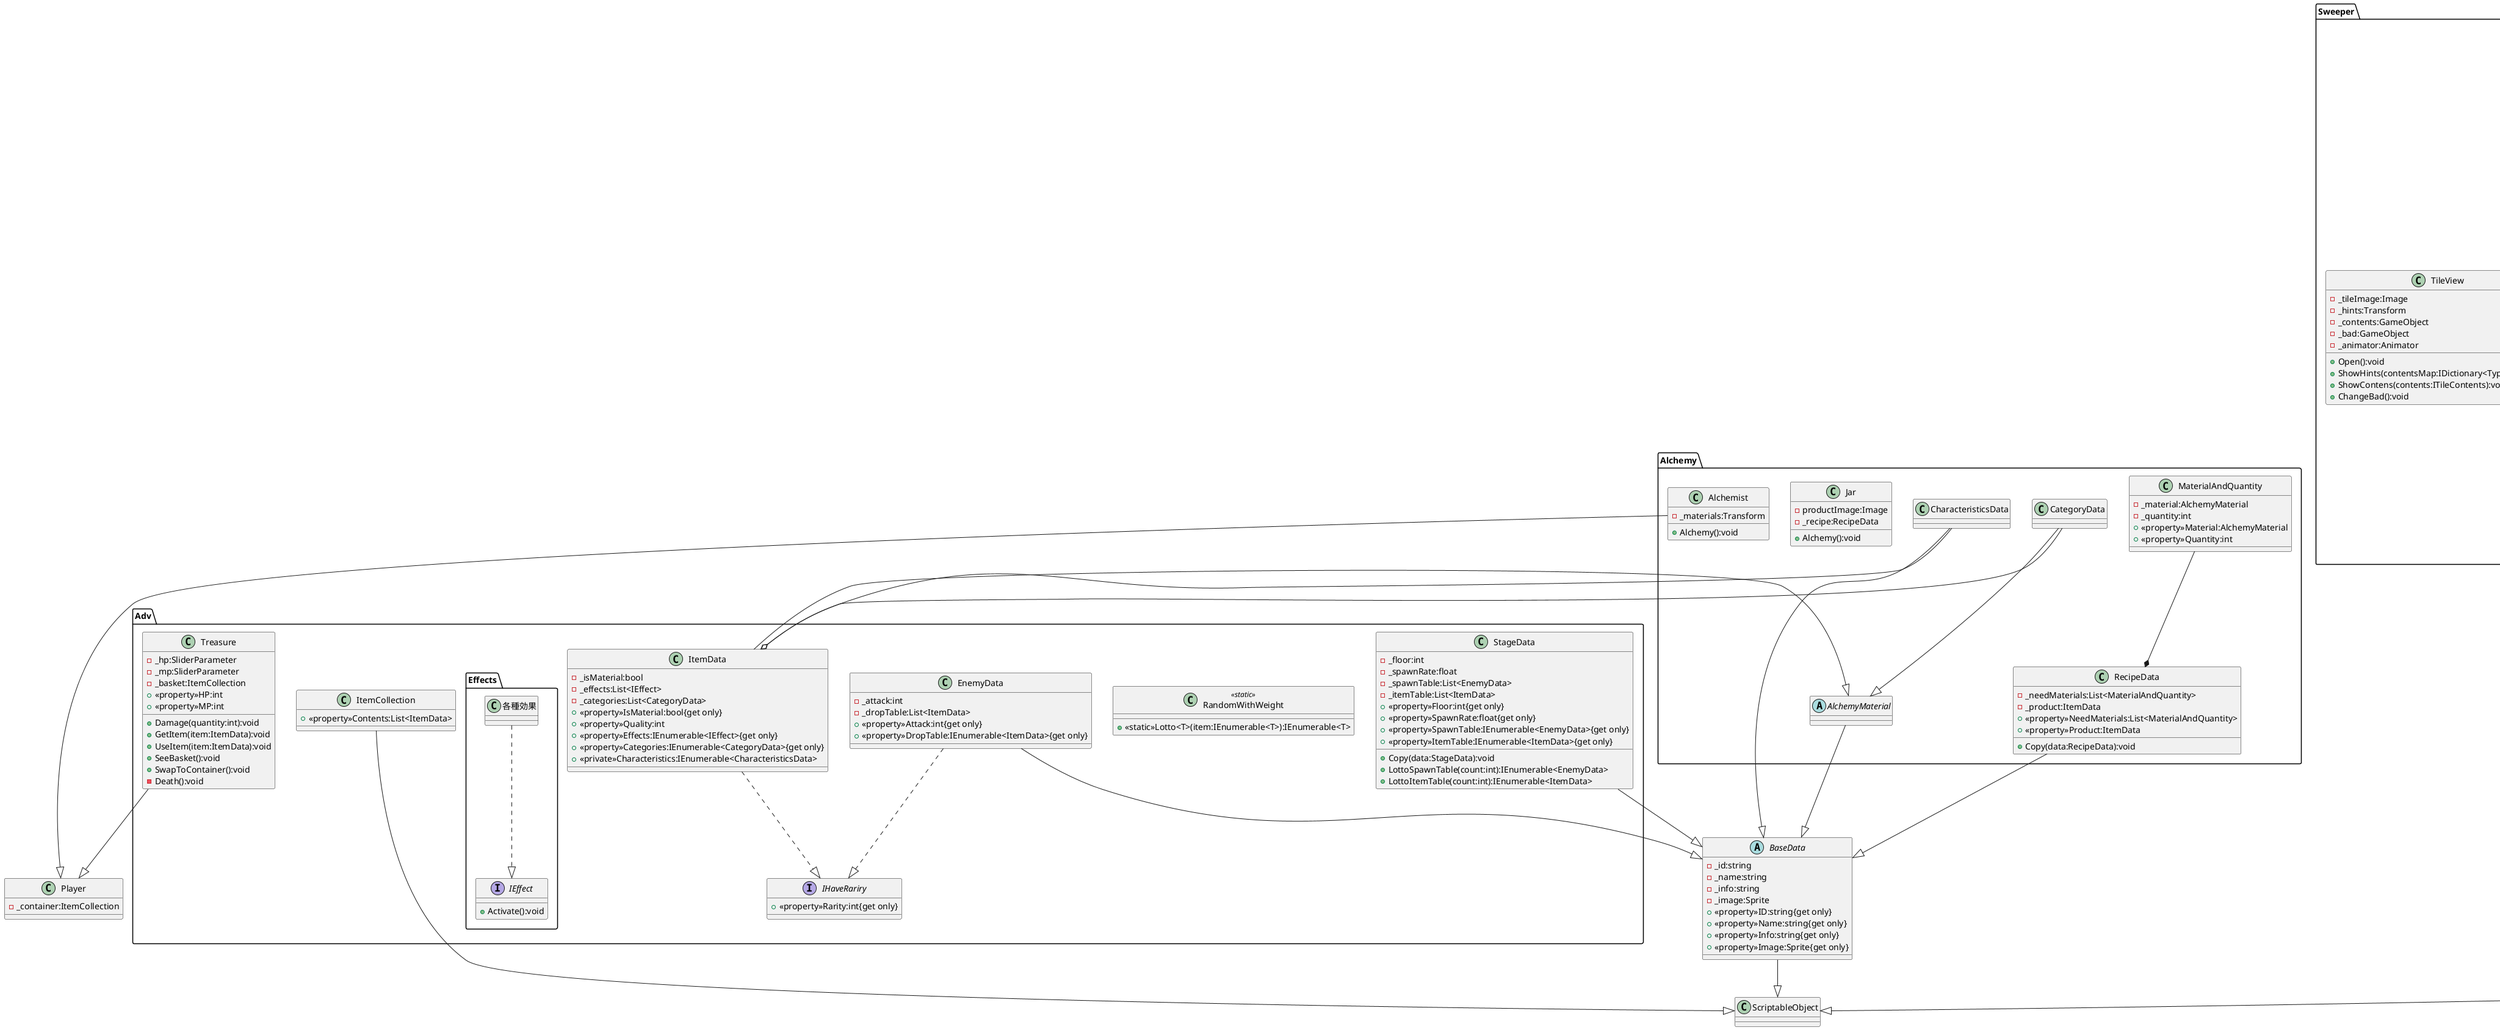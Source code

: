 @startuml

package Adv
{
    package Effects
    {
        interface IEffect
        {
            +Activate():void
        }
        class 各種効果
    }
    interface IHaveRariry
    {
        +<<property>>Rarity:int{get only}
    }
    class RandomWithWeight <<static>>
    {
        +<<static>>Lotto<T>(item:IEnumerable<T>):IEnumerable<T>
    }
    class ItemData
    {
        -_isMaterial:bool
        -_effects:List<IEffect>
        -_categories:List<CategoryData>
        +<<property>>IsMaterial:bool{get only}
        +<<property>>Quality:int
        +<<property>>Effects:IEnumerable<IEffect>{get only}
        +<<property>>Categories:IEnumerable<CategoryData>{get only}
        +<<private>>Characteristics:IEnumerable<CharacteristicsData>
    }
    class EnemyData
    {
        -_attack:int
        -_dropTable:List<ItemData>
        +<<property>>Attack:int{get only}
        +<<property>>DropTable:IEnumerable<ItemData>{get only}
    }
    class StageData
    {
        -_floor:int
        -_spawnRate:float
        -_spawnTable:List<EnemyData>
        -_itemTable:List<ItemData>
        +<<property>>Floor:int{get only}
        +<<property>>SpawnRate:float{get only}
        +<<property>>SpawnTable:IEnumerable<EnemyData>{get only}
        +<<property>>ItemTable:IEnumerable<ItemData>{get only}
        +Copy(data:StageData):void
        +LottoSpawnTable(count:int):IEnumerable<EnemyData>
        +LottoItemTable(count:int):IEnumerable<ItemData>
    }
    class Treasure
    {
        -_hp:SliderParameter
        -_mp:SliderParameter
        -_basket:ItemCollection
        +<<property>>HP:int
        +<<property>>MP:int
        +Damage(quantity:int):void
        +GetItem(item:ItemData):void
        +UseItem(item:ItemData):void
        +SeeBasket():void
        +SwapToContainer():void
        -Death():void
    }
    class ItemCollection
    {
        +<<property>>Contents:List<ItemData>
    }
}

package Alchemy
{
    class CategoryData
    class CharacteristicsData
    class RecipeData
    {
        -_needMaterials:List<MaterialAndQuantity>
        -_product:ItemData
        +<<property>>NeedMaterials:List<MaterialAndQuantity>
        +<<property>>Product:ItemData
        +Copy(data:RecipeData):void
    }
    class MaterialAndQuantity
    {
        -_material:AlchemyMaterial
        -_quantity:int
        +<<property>>Material:AlchemyMaterial
        +<<property>>Quantity:int
    }
    class Jar
    {
        -productImage:Image
        -_recipe:RecipeData
        +Alchemy():void
    }
    class Alchemist
    {
        -_materials:Transform
        +Alchemy():void
    }
    abstract AlchemyMaterial
}

package Sweeper
{
    package TileContents
    {
        interface ITileContents
        {
            +<<property>>Image:Sprite
            +Open():void
        }
        class None
        {
            +None()
        }
        class Enemy
        {
            -_enemyData:EnemyData
            +Enemy()
            +Enemy(data:EnemyData)
        }
        class Stair
        {
            +Stair()
        }
        class Pick
        {
            -datas:List<ItemData>
            -OpenProcess():IEnumerator
            +Pick()
            +Pick(datas:List<ItemData>)
        }
        class Exit
        {
            +Exit()
        }
    }
    class Tile
    {
        -_aroundTiles:List<Tile>
        -_contentsMap::Dictionary<Type,int>
        +<<property>>Contents:ITileContents
        +<<property>>ContentsMap:IDictionary<Type,int>{ get only }
        +<<property>>AroundTiles:IEnumerable<TIle>{ get only }
        +<<property>>Pos:Vector2
        +<<property>>CanOpen:bool
        +AddAroundTile(tile:Tile)
        +CountUpAround(target:ITileContents):void
        +Open():void
    }
    class TileView
    {
        -_tileImage:Image
        -_hints:Transform
        -_contents:GameObject
        -_bad:GameObject
        -_animator:Animator
        +Open():void
        +ShowHints(contentsMap:IDictionary<Type,int>):void
        +ShowContens(contents:ITileContents):void
        +ChangeBad():void
    }
    class TileController
    {
        -_tile:Tile
        -_tileView:TileView
    }
    class TileFactory
    class Stage
    {
        -_gridLayoutGroup:GridlayoutGroup
        -viewSize:int
        -_stageData:StageData
        -_info
        +<<property>>Map:GameObject[][]{ private set }
        +<<property>>Width:int{ private set }
        +<<property>>Height:int{ private set }
        +<<property>>NowFloor:int{ private set }
        -Reset(width:int,height:int):void
        -Clear():void
        +Create(width:int, height:int, stageOption:StageOption):void
        +SetContents(contents:ITileContents, index:int):void
        +Next():void
    }
    class StageOption
    {
        +Enemy:int
        +Storage:int
        +Stair:int
        +Openable:int
        +SpawnTable:List<EnemyData>
        +ItemTable:List<ItemData>
    }
}

package UI
{
    class ContentsCounter
    {
        -_image:Sprite
        -_value:TextMeshProUGUI
        +<<property>>Value:int
        +Init(image:Sprite,value:int,operand:bool,color:Color)
    }
    class ContentsCounterFactory
    class Dialog
    {
        -_body:TextMeshProUGUI
        -_onAgree:GameObject
        -_onDisAgree:GameObject
        +Show(type:DialogType,text:string,onAgree:Action,onDisAgree:Action)
    }
    enum DialogType
    {
        AgreeOnly,
        Switch,
    }
    class DialogFactory
    class StageInfo
    {
        -_contents:Transform
        -_floor:TextMeshProUGUI
        -_timer:ContentsCounter
        -factory:IFactory<GameObject
        +SetTimer(timeLimit:int):void
        +SetFloor(floorInfo:string)
        +ShowContents(option:StageOption)
        -CountContents<T>(list:IEnumerable<T>)
    }
    class SliderParameter
    {
        -_text:TextMeshProUGUI
        -_slider:Slider
        +<<property>>Name:string{get only}
        +<<property>>Min:float{get only}
        +<<property>>Max:float{get only}
        +<<property>>Value:float
        +Init(name:string,min:float,max:float):void
        +SetName(name:string):void
        +Range(min:float,max:float):void
    }
    class StageNode
    {
        -_text:TextMeshProUGUI
        -_base:StageData
        -_loadStageData:StageData
    }
    class ItemNode
    {
        -_image:Image
        -_text:TextMeshProUGUI
        -_item:ItemData
        -_holding:int
        +<<property>>Item:ItemData{get only}
        +<<property>>Holding:int
        +Init(item:ItemData):void
    }
    class ItemNodeFactroy
    class ItemViewer
    {
        -_contents:Transform
        -_collections:ItemCollection
        -_order:ItemViewerDisplayOrder
        -_factory:IFactory<GameObject>
        +Show(collection:ItemCollection):void
        +Close():void
        +OrderReset():void
    }
    class ItemViewerDisplayOrder
    {
        +<<property>>IDs:List<string>
    }
    class PickItemFactory
    class PickItem
    {
        -_image:Image
        -_rectTransform:RectTransform
        +Init(sprite:Sprite):void
        +Move(tf:Transform):void
    }
    class RecipeNode
    {
        -_image:Image
        -_name:TextMeshProUGUI
        -_out:RecipeData
        -_base:RecipeData
        +Init(recipe:RecipeData):void
    }
    class MaterialNodeFactory
    class MaterialNode
    {
        -_image:Image
        -_requiredAndSelectedNum:TextMeshProUGUI
        -_materialAndQuantity:MaterialAndQuantity
        -_selectedMaterials:List<ItemData>
        +<<property>>SelectedMaterials:IEnumerable<ItemData>{get only}
        -WaitSelect():IEnumerator
        +Init(materialAndQuantity:MaterialAndQuantity):void
    }
}

abstract BaseData
{
    -_id:string
    -_name:string
    -_info:string
    -_image:Sprite
    +<<property>>ID:string{get only}
    +<<property>>Name:string{get only}
    +<<property>>Info:string{get only}
    +<<property>>Image:Sprite{get only}
}
class Player
{
    -_container:ItemCollection
}
class GameManager
interface IFactory<T>
{
    +Create():T
}


Enemy ..|> ITileContents
None ..|> ITileContents
Stair ..|> ITileContents
Pick ..|> ITileContents
Exit ..|> ITileContents

TileFactory ..|> IFactory
DialogFactory ..|> IFactory
ContentsCounterFactory ..|> IFactory
ItemNodeFactroy ..|> IFactory
PickItemFactory ..|> IFactory
MaterialNodeFactory --|> IFactory

TileFactory ..> Tile : Create
DialogFactory ..> Dialog : Create
ContentsCounterFactory ..> ContentsCounter : Create
ItemNodeFactroy ..> ItemNode : Create 
PickItemFactory ..> PickItem : Create
MaterialNodeFactory ..> MaterialNode : Create

TileController ..|> IPointerClickHandler
StageNode ..|> IPointerClickHandler
ItemNode ..|> IPointerClickHandler
RecipeNode ..|> IPointerClickHandler
MaterialNode ..|> IPointerClickHandler

EnemyData ..|> IHaveRariry
ItemData ..|> IHaveRariry

各種効果 ..|> IEffect

RecipeData --|> BaseData
AlchemyMaterial --|> BaseData
CharacteristicsData --|> BaseData
EnemyData --|> BaseData
StageData --|> BaseData
BaseData --|> ScriptableObject
ItemCollection --|> ScriptableObject
ItemViewerDisplayOrder --|> ScriptableObject

ItemData --|> AlchemyMaterial
CategoryData --|> AlchemyMaterial

Treasure --|> Player
Alchemist --|> Player

Stage -- StageInfo
Dialog -- DialogType

MaterialNode --> ItemViewerDisplayOrder : Data set
ItemViewer --> ItemViewerDisplayOrder : Data set & load

TileController *--> Tile
TileController *--> TileView
Tile *--> ITileContents
Stage *--> StageOption

CategoryData --o ItemData
CharacteristicsData --o ItemData
ItemNode --o ItemViewer

MaterialAndQuantity --* RecipeData

@enduml